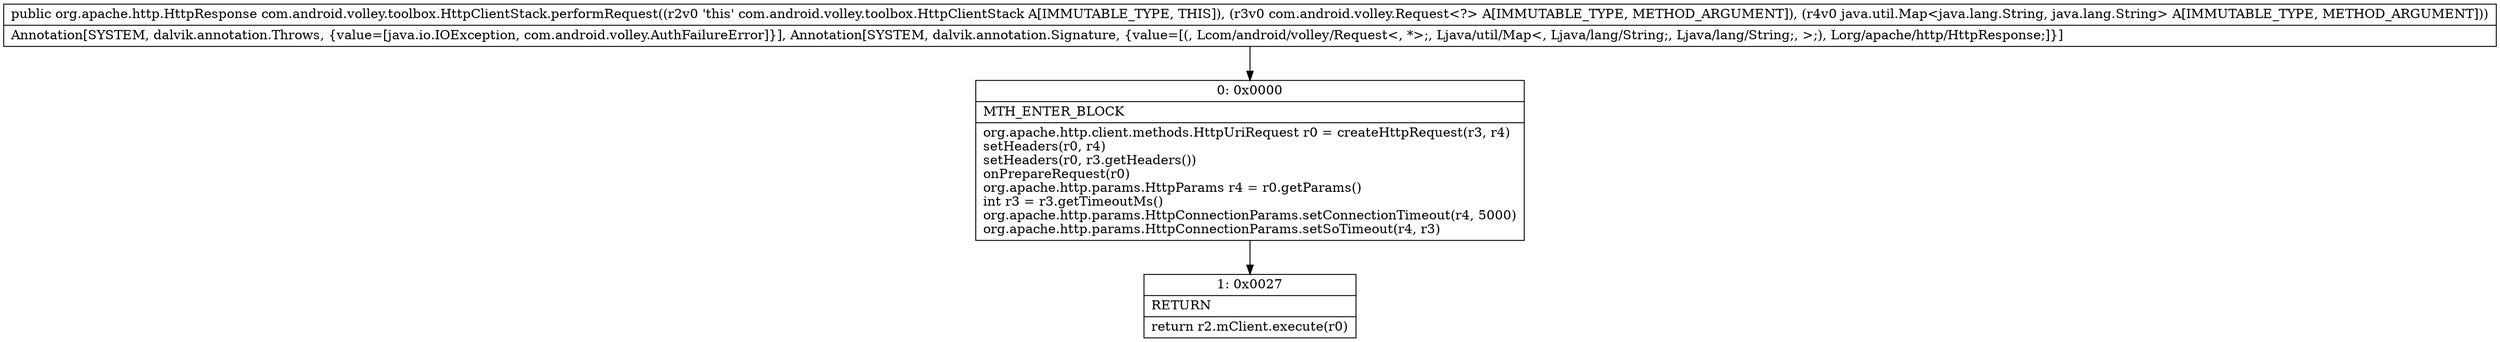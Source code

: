 digraph "CFG forcom.android.volley.toolbox.HttpClientStack.performRequest(Lcom\/android\/volley\/Request;Ljava\/util\/Map;)Lorg\/apache\/http\/HttpResponse;" {
Node_0 [shape=record,label="{0\:\ 0x0000|MTH_ENTER_BLOCK\l|org.apache.http.client.methods.HttpUriRequest r0 = createHttpRequest(r3, r4)\lsetHeaders(r0, r4)\lsetHeaders(r0, r3.getHeaders())\lonPrepareRequest(r0)\lorg.apache.http.params.HttpParams r4 = r0.getParams()\lint r3 = r3.getTimeoutMs()\lorg.apache.http.params.HttpConnectionParams.setConnectionTimeout(r4, 5000)\lorg.apache.http.params.HttpConnectionParams.setSoTimeout(r4, r3)\l}"];
Node_1 [shape=record,label="{1\:\ 0x0027|RETURN\l|return r2.mClient.execute(r0)\l}"];
MethodNode[shape=record,label="{public org.apache.http.HttpResponse com.android.volley.toolbox.HttpClientStack.performRequest((r2v0 'this' com.android.volley.toolbox.HttpClientStack A[IMMUTABLE_TYPE, THIS]), (r3v0 com.android.volley.Request\<?\> A[IMMUTABLE_TYPE, METHOD_ARGUMENT]), (r4v0 java.util.Map\<java.lang.String, java.lang.String\> A[IMMUTABLE_TYPE, METHOD_ARGUMENT]))  | Annotation[SYSTEM, dalvik.annotation.Throws, \{value=[java.io.IOException, com.android.volley.AuthFailureError]\}], Annotation[SYSTEM, dalvik.annotation.Signature, \{value=[(, Lcom\/android\/volley\/Request\<, *\>;, Ljava\/util\/Map\<, Ljava\/lang\/String;, Ljava\/lang\/String;, \>;), Lorg\/apache\/http\/HttpResponse;]\}]\l}"];
MethodNode -> Node_0;
Node_0 -> Node_1;
}

